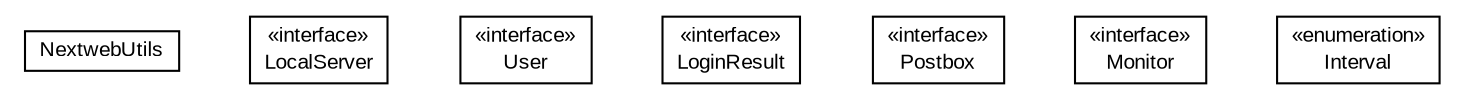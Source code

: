 #!/usr/local/bin/dot
#
# Class diagram 
# Generated by UMLGraph version 5.1 (http://www.umlgraph.org/)
#

digraph G {
	edge [fontname="arial",fontsize=10,labelfontname="arial",labelfontsize=10];
	node [fontname="arial",fontsize=10,shape=plaintext];
	nodesep=0.25;
	ranksep=0.5;
	// io.nextweb.common.NextwebUtils
	c620 [label=<<table title="io.nextweb.common.NextwebUtils" border="0" cellborder="1" cellspacing="0" cellpadding="2" port="p" href="./NextwebUtils.html">
		<tr><td><table border="0" cellspacing="0" cellpadding="1">
<tr><td align="center" balign="center"> NextwebUtils </td></tr>
		</table></td></tr>
		</table>>, fontname="arial", fontcolor="black", fontsize=10.0];
	// io.nextweb.common.LocalServer
	c621 [label=<<table title="io.nextweb.common.LocalServer" border="0" cellborder="1" cellspacing="0" cellpadding="2" port="p" href="./LocalServer.html">
		<tr><td><table border="0" cellspacing="0" cellpadding="1">
<tr><td align="center" balign="center"> &#171;interface&#187; </td></tr>
<tr><td align="center" balign="center"> LocalServer </td></tr>
		</table></td></tr>
		</table>>, fontname="arial", fontcolor="black", fontsize=10.0];
	// io.nextweb.common.User
	c622 [label=<<table title="io.nextweb.common.User" border="0" cellborder="1" cellspacing="0" cellpadding="2" port="p" href="./User.html">
		<tr><td><table border="0" cellspacing="0" cellpadding="1">
<tr><td align="center" balign="center"> &#171;interface&#187; </td></tr>
<tr><td align="center" balign="center"> User </td></tr>
		</table></td></tr>
		</table>>, fontname="arial", fontcolor="black", fontsize=10.0];
	// io.nextweb.common.LoginResult
	c623 [label=<<table title="io.nextweb.common.LoginResult" border="0" cellborder="1" cellspacing="0" cellpadding="2" port="p" href="./LoginResult.html">
		<tr><td><table border="0" cellspacing="0" cellpadding="1">
<tr><td align="center" balign="center"> &#171;interface&#187; </td></tr>
<tr><td align="center" balign="center"> LoginResult </td></tr>
		</table></td></tr>
		</table>>, fontname="arial", fontcolor="black", fontsize=10.0];
	// io.nextweb.common.Postbox
	c624 [label=<<table title="io.nextweb.common.Postbox" border="0" cellborder="1" cellspacing="0" cellpadding="2" port="p" href="./Postbox.html">
		<tr><td><table border="0" cellspacing="0" cellpadding="1">
<tr><td align="center" balign="center"> &#171;interface&#187; </td></tr>
<tr><td align="center" balign="center"> Postbox </td></tr>
		</table></td></tr>
		</table>>, fontname="arial", fontcolor="black", fontsize=10.0];
	// io.nextweb.common.Monitor
	c625 [label=<<table title="io.nextweb.common.Monitor" border="0" cellborder="1" cellspacing="0" cellpadding="2" port="p" href="./Monitor.html">
		<tr><td><table border="0" cellspacing="0" cellpadding="1">
<tr><td align="center" balign="center"> &#171;interface&#187; </td></tr>
<tr><td align="center" balign="center"> Monitor </td></tr>
		</table></td></tr>
		</table>>, fontname="arial", fontcolor="black", fontsize=10.0];
	// io.nextweb.common.Interval
	c626 [label=<<table title="io.nextweb.common.Interval" border="0" cellborder="1" cellspacing="0" cellpadding="2" port="p" href="./Interval.html">
		<tr><td><table border="0" cellspacing="0" cellpadding="1">
<tr><td align="center" balign="center"> &#171;enumeration&#187; </td></tr>
<tr><td align="center" balign="center"> Interval </td></tr>
		</table></td></tr>
		</table>>, fontname="arial", fontcolor="black", fontsize=10.0];
}

